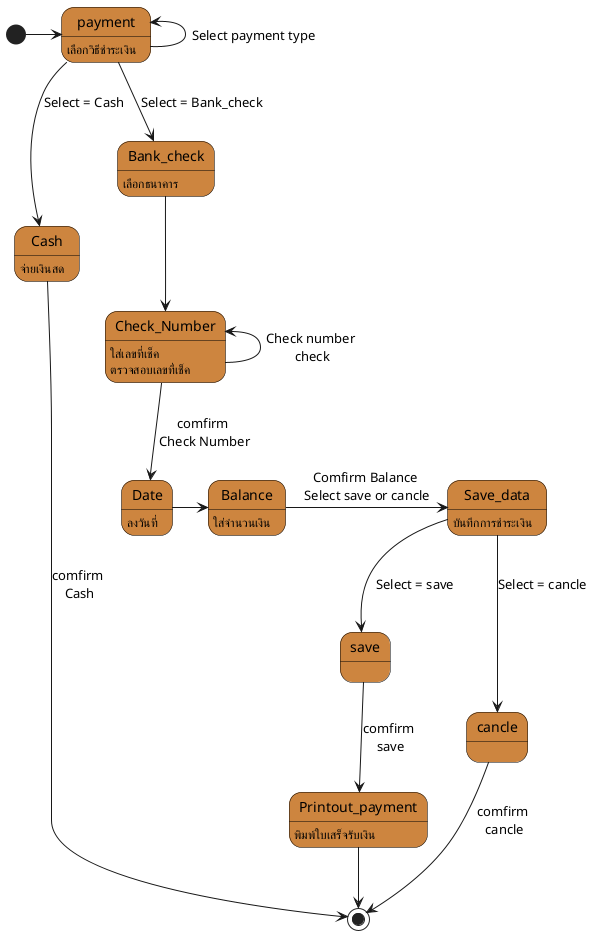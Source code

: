@startuml payment
skinparam state {
    StartColor Red
    BackgroundColor Peru
    BorderColor Black
    FontName Impact
    EndColor Red
}
[*] -right-> payment
payment-up->payment:Select payment type
payment:เลือกวิธีชำระเงิน
payment-->Cash:Select = Cash
Cash-->[*]:comfirm \nCash
Cash:จ่ายเงินสด
payment-->Bank_check:Select = Bank_check
Bank_check:เลือกธนาคาร
Bank_check-->Check_Number
Check_Number:ใส่เลขที่เช็ค\nตรวจสอบเลขที่เช็ค
Check_Number-up->Check_Number:Check number \ncheck
Check_Number-->Date:comfirm \nCheck Number
Date:ลงวันที่
Date-right->Balance
Balance:ใส่จำนวนเงิน
Balance-right->Save_data:Comfirm Balance \nSelect save or cancle
Save_data-->cancle:Select = cancle
Save_data:บันทึกการชำระเงิน
cancle-->[*]:comfirm \ncancle
Save_data-->save:Select = save
save-->Printout_payment:comfirm \nsave
Printout_payment-->[*]
Printout_payment:พิมพ์ใบเสร็จรับเงิน
@enduml
